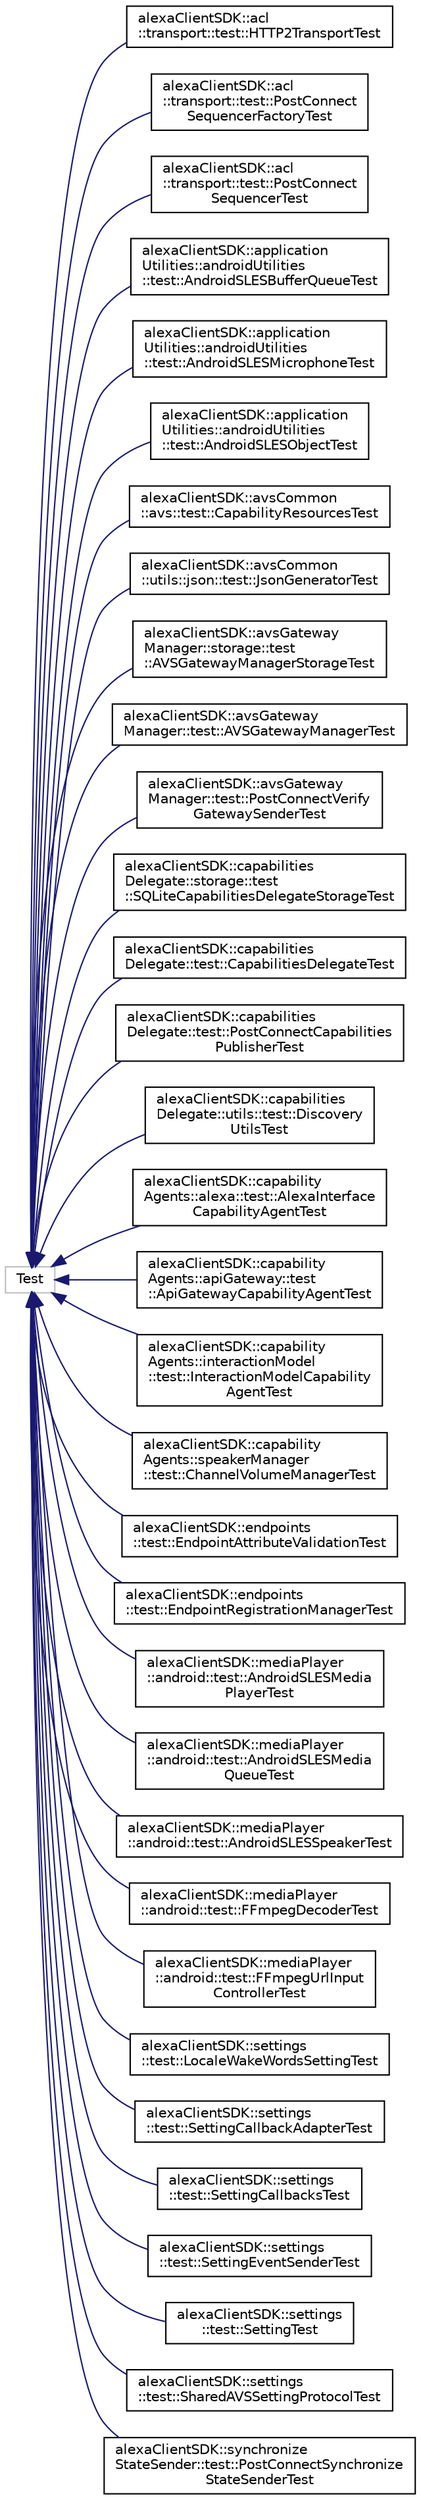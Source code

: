 digraph "Graphical Class Hierarchy"
{
  edge [fontname="Helvetica",fontsize="10",labelfontname="Helvetica",labelfontsize="10"];
  node [fontname="Helvetica",fontsize="10",shape=record];
  rankdir="LR";
  Node51 [label="Test",height=0.2,width=0.4,color="grey75", fillcolor="white", style="filled"];
  Node51 -> Node0 [dir="back",color="midnightblue",fontsize="10",style="solid",fontname="Helvetica"];
  Node0 [label="alexaClientSDK::acl\l::transport::test::HTTP2TransportTest",height=0.2,width=0.4,color="black", fillcolor="white", style="filled",URL="$classalexa_client_s_d_k_1_1acl_1_1transport_1_1test_1_1_h_t_t_p2_transport_test.html",tooltip="Test harness for HTTP2Transport class. "];
  Node51 -> Node53 [dir="back",color="midnightblue",fontsize="10",style="solid",fontname="Helvetica"];
  Node53 [label="alexaClientSDK::acl\l::transport::test::PostConnect\lSequencerFactoryTest",height=0.2,width=0.4,color="black", fillcolor="white", style="filled",URL="$classalexa_client_s_d_k_1_1acl_1_1transport_1_1test_1_1_post_connect_sequencer_factory_test.html"];
  Node51 -> Node54 [dir="back",color="midnightblue",fontsize="10",style="solid",fontname="Helvetica"];
  Node54 [label="alexaClientSDK::acl\l::transport::test::PostConnect\lSequencerTest",height=0.2,width=0.4,color="black", fillcolor="white", style="filled",URL="$classalexa_client_s_d_k_1_1acl_1_1transport_1_1test_1_1_post_connect_sequencer_test.html"];
  Node51 -> Node55 [dir="back",color="midnightblue",fontsize="10",style="solid",fontname="Helvetica"];
  Node55 [label="alexaClientSDK::application\lUtilities::androidUtilities\l::test::AndroidSLESBufferQueueTest",height=0.2,width=0.4,color="black", fillcolor="white", style="filled",URL="$classalexa_client_s_d_k_1_1application_utilities_1_1android_utilities_1_1test_1_1_android_s_l_e_s_buffer_queue_test.html"];
  Node51 -> Node56 [dir="back",color="midnightblue",fontsize="10",style="solid",fontname="Helvetica"];
  Node56 [label="alexaClientSDK::application\lUtilities::androidUtilities\l::test::AndroidSLESMicrophoneTest",height=0.2,width=0.4,color="black", fillcolor="white", style="filled",URL="$classalexa_client_s_d_k_1_1application_utilities_1_1android_utilities_1_1test_1_1_android_s_l_e_s_microphone_test.html"];
  Node51 -> Node57 [dir="back",color="midnightblue",fontsize="10",style="solid",fontname="Helvetica"];
  Node57 [label="alexaClientSDK::application\lUtilities::androidUtilities\l::test::AndroidSLESObjectTest",height=0.2,width=0.4,color="black", fillcolor="white", style="filled",URL="$classalexa_client_s_d_k_1_1application_utilities_1_1android_utilities_1_1test_1_1_android_s_l_e_s_object_test.html"];
  Node51 -> Node58 [dir="back",color="midnightblue",fontsize="10",style="solid",fontname="Helvetica"];
  Node58 [label="alexaClientSDK::avsCommon\l::avs::test::CapabilityResourcesTest",height=0.2,width=0.4,color="black", fillcolor="white", style="filled",URL="$classalexa_client_s_d_k_1_1avs_common_1_1avs_1_1test_1_1_capability_resources_test.html"];
  Node51 -> Node59 [dir="back",color="midnightblue",fontsize="10",style="solid",fontname="Helvetica"];
  Node59 [label="alexaClientSDK::avsCommon\l::utils::json::test::JsonGeneratorTest",height=0.2,width=0.4,color="black", fillcolor="white", style="filled",URL="$classalexa_client_s_d_k_1_1avs_common_1_1utils_1_1json_1_1test_1_1_json_generator_test.html"];
  Node51 -> Node60 [dir="back",color="midnightblue",fontsize="10",style="solid",fontname="Helvetica"];
  Node60 [label="alexaClientSDK::avsGateway\lManager::storage::test\l::AVSGatewayManagerStorageTest",height=0.2,width=0.4,color="black", fillcolor="white", style="filled",URL="$classalexa_client_s_d_k_1_1avs_gateway_manager_1_1storage_1_1test_1_1_a_v_s_gateway_manager_storage_test.html"];
  Node51 -> Node61 [dir="back",color="midnightblue",fontsize="10",style="solid",fontname="Helvetica"];
  Node61 [label="alexaClientSDK::avsGateway\lManager::test::AVSGatewayManagerTest",height=0.2,width=0.4,color="black", fillcolor="white", style="filled",URL="$classalexa_client_s_d_k_1_1avs_gateway_manager_1_1test_1_1_a_v_s_gateway_manager_test.html"];
  Node51 -> Node62 [dir="back",color="midnightblue",fontsize="10",style="solid",fontname="Helvetica"];
  Node62 [label="alexaClientSDK::avsGateway\lManager::test::PostConnectVerify\lGatewaySenderTest",height=0.2,width=0.4,color="black", fillcolor="white", style="filled",URL="$classalexa_client_s_d_k_1_1avs_gateway_manager_1_1test_1_1_post_connect_verify_gateway_sender_test.html"];
  Node51 -> Node63 [dir="back",color="midnightblue",fontsize="10",style="solid",fontname="Helvetica"];
  Node63 [label="alexaClientSDK::capabilities\lDelegate::storage::test\l::SQLiteCapabilitiesDelegateStorageTest",height=0.2,width=0.4,color="black", fillcolor="white", style="filled",URL="$classalexa_client_s_d_k_1_1capabilities_delegate_1_1storage_1_1test_1_1_s_q_lite_capabilities_delegate_storage_test.html"];
  Node51 -> Node64 [dir="back",color="midnightblue",fontsize="10",style="solid",fontname="Helvetica"];
  Node64 [label="alexaClientSDK::capabilities\lDelegate::test::CapabilitiesDelegateTest",height=0.2,width=0.4,color="black", fillcolor="white", style="filled",URL="$classalexa_client_s_d_k_1_1capabilities_delegate_1_1test_1_1_capabilities_delegate_test.html"];
  Node51 -> Node65 [dir="back",color="midnightblue",fontsize="10",style="solid",fontname="Helvetica"];
  Node65 [label="alexaClientSDK::capabilities\lDelegate::test::PostConnectCapabilities\lPublisherTest",height=0.2,width=0.4,color="black", fillcolor="white", style="filled",URL="$classalexa_client_s_d_k_1_1capabilities_delegate_1_1test_1_1_post_connect_capabilities_publisher_test.html"];
  Node51 -> Node66 [dir="back",color="midnightblue",fontsize="10",style="solid",fontname="Helvetica"];
  Node66 [label="alexaClientSDK::capabilities\lDelegate::utils::test::Discovery\lUtilsTest",height=0.2,width=0.4,color="black", fillcolor="white", style="filled",URL="$classalexa_client_s_d_k_1_1capabilities_delegate_1_1utils_1_1test_1_1_discovery_utils_test.html"];
  Node51 -> Node67 [dir="back",color="midnightblue",fontsize="10",style="solid",fontname="Helvetica"];
  Node67 [label="alexaClientSDK::capability\lAgents::alexa::test::AlexaInterface\lCapabilityAgentTest",height=0.2,width=0.4,color="black", fillcolor="white", style="filled",URL="$classalexa_client_s_d_k_1_1capability_agents_1_1alexa_1_1test_1_1_alexa_interface_capability_agent_test.html"];
  Node51 -> Node68 [dir="back",color="midnightblue",fontsize="10",style="solid",fontname="Helvetica"];
  Node68 [label="alexaClientSDK::capability\lAgents::apiGateway::test\l::ApiGatewayCapabilityAgentTest",height=0.2,width=0.4,color="black", fillcolor="white", style="filled",URL="$classalexa_client_s_d_k_1_1capability_agents_1_1api_gateway_1_1test_1_1_api_gateway_capability_agent_test.html"];
  Node51 -> Node69 [dir="back",color="midnightblue",fontsize="10",style="solid",fontname="Helvetica"];
  Node69 [label="alexaClientSDK::capability\lAgents::interactionModel\l::test::InteractionModelCapability\lAgentTest",height=0.2,width=0.4,color="black", fillcolor="white", style="filled",URL="$classalexa_client_s_d_k_1_1capability_agents_1_1interaction_model_1_1test_1_1_interaction_model_capability_agent_test.html",tooltip="Test harness for InteractionModelCapabilityAgent class. "];
  Node51 -> Node70 [dir="back",color="midnightblue",fontsize="10",style="solid",fontname="Helvetica"];
  Node70 [label="alexaClientSDK::capability\lAgents::speakerManager\l::test::ChannelVolumeManagerTest",height=0.2,width=0.4,color="black", fillcolor="white", style="filled",URL="$classalexa_client_s_d_k_1_1capability_agents_1_1speaker_manager_1_1test_1_1_channel_volume_manager_test.html"];
  Node51 -> Node71 [dir="back",color="midnightblue",fontsize="10",style="solid",fontname="Helvetica"];
  Node71 [label="alexaClientSDK::endpoints\l::test::EndpointAttributeValidationTest",height=0.2,width=0.4,color="black", fillcolor="white", style="filled",URL="$classalexa_client_s_d_k_1_1endpoints_1_1test_1_1_endpoint_attribute_validation_test.html"];
  Node51 -> Node72 [dir="back",color="midnightblue",fontsize="10",style="solid",fontname="Helvetica"];
  Node72 [label="alexaClientSDK::endpoints\l::test::EndpointRegistrationManagerTest",height=0.2,width=0.4,color="black", fillcolor="white", style="filled",URL="$classalexa_client_s_d_k_1_1endpoints_1_1test_1_1_endpoint_registration_manager_test.html"];
  Node51 -> Node73 [dir="back",color="midnightblue",fontsize="10",style="solid",fontname="Helvetica"];
  Node73 [label="alexaClientSDK::mediaPlayer\l::android::test::AndroidSLESMedia\lPlayerTest",height=0.2,width=0.4,color="black", fillcolor="white", style="filled",URL="$classalexa_client_s_d_k_1_1media_player_1_1android_1_1test_1_1_android_s_l_e_s_media_player_test.html"];
  Node51 -> Node74 [dir="back",color="midnightblue",fontsize="10",style="solid",fontname="Helvetica"];
  Node74 [label="alexaClientSDK::mediaPlayer\l::android::test::AndroidSLESMedia\lQueueTest",height=0.2,width=0.4,color="black", fillcolor="white", style="filled",URL="$classalexa_client_s_d_k_1_1media_player_1_1android_1_1test_1_1_android_s_l_e_s_media_queue_test.html"];
  Node51 -> Node75 [dir="back",color="midnightblue",fontsize="10",style="solid",fontname="Helvetica"];
  Node75 [label="alexaClientSDK::mediaPlayer\l::android::test::AndroidSLESSpeakerTest",height=0.2,width=0.4,color="black", fillcolor="white", style="filled",URL="$classalexa_client_s_d_k_1_1media_player_1_1android_1_1test_1_1_android_s_l_e_s_speaker_test.html"];
  Node51 -> Node76 [dir="back",color="midnightblue",fontsize="10",style="solid",fontname="Helvetica"];
  Node76 [label="alexaClientSDK::mediaPlayer\l::android::test::FFmpegDecoderTest",height=0.2,width=0.4,color="black", fillcolor="white", style="filled",URL="$classalexa_client_s_d_k_1_1media_player_1_1android_1_1test_1_1_f_fmpeg_decoder_test.html"];
  Node51 -> Node77 [dir="back",color="midnightblue",fontsize="10",style="solid",fontname="Helvetica"];
  Node77 [label="alexaClientSDK::mediaPlayer\l::android::test::FFmpegUrlInput\lControllerTest",height=0.2,width=0.4,color="black", fillcolor="white", style="filled",URL="$classalexa_client_s_d_k_1_1media_player_1_1android_1_1test_1_1_f_fmpeg_url_input_controller_test.html"];
  Node51 -> Node78 [dir="back",color="midnightblue",fontsize="10",style="solid",fontname="Helvetica"];
  Node78 [label="alexaClientSDK::settings\l::test::LocaleWakeWordsSettingTest",height=0.2,width=0.4,color="black", fillcolor="white", style="filled",URL="$classalexa_client_s_d_k_1_1settings_1_1test_1_1_locale_wake_words_setting_test.html"];
  Node51 -> Node79 [dir="back",color="midnightblue",fontsize="10",style="solid",fontname="Helvetica"];
  Node79 [label="alexaClientSDK::settings\l::test::SettingCallbackAdapterTest",height=0.2,width=0.4,color="black", fillcolor="white", style="filled",URL="$classalexa_client_s_d_k_1_1settings_1_1test_1_1_setting_callback_adapter_test.html"];
  Node51 -> Node80 [dir="back",color="midnightblue",fontsize="10",style="solid",fontname="Helvetica"];
  Node80 [label="alexaClientSDK::settings\l::test::SettingCallbacksTest",height=0.2,width=0.4,color="black", fillcolor="white", style="filled",URL="$classalexa_client_s_d_k_1_1settings_1_1test_1_1_setting_callbacks_test.html"];
  Node51 -> Node81 [dir="back",color="midnightblue",fontsize="10",style="solid",fontname="Helvetica"];
  Node81 [label="alexaClientSDK::settings\l::test::SettingEventSenderTest",height=0.2,width=0.4,color="black", fillcolor="white", style="filled",URL="$classalexa_client_s_d_k_1_1settings_1_1test_1_1_setting_event_sender_test.html"];
  Node51 -> Node82 [dir="back",color="midnightblue",fontsize="10",style="solid",fontname="Helvetica"];
  Node82 [label="alexaClientSDK::settings\l::test::SettingTest",height=0.2,width=0.4,color="black", fillcolor="white", style="filled",URL="$classalexa_client_s_d_k_1_1settings_1_1test_1_1_setting_test.html"];
  Node51 -> Node83 [dir="back",color="midnightblue",fontsize="10",style="solid",fontname="Helvetica"];
  Node83 [label="alexaClientSDK::settings\l::test::SharedAVSSettingProtocolTest",height=0.2,width=0.4,color="black", fillcolor="white", style="filled",URL="$classalexa_client_s_d_k_1_1settings_1_1test_1_1_shared_a_v_s_setting_protocol_test.html"];
  Node51 -> Node84 [dir="back",color="midnightblue",fontsize="10",style="solid",fontname="Helvetica"];
  Node84 [label="alexaClientSDK::synchronize\lStateSender::test::PostConnectSynchronize\lStateSenderTest",height=0.2,width=0.4,color="black", fillcolor="white", style="filled",URL="$classalexa_client_s_d_k_1_1synchronize_state_sender_1_1test_1_1_post_connect_synchronize_state_sender_test.html"];
}
